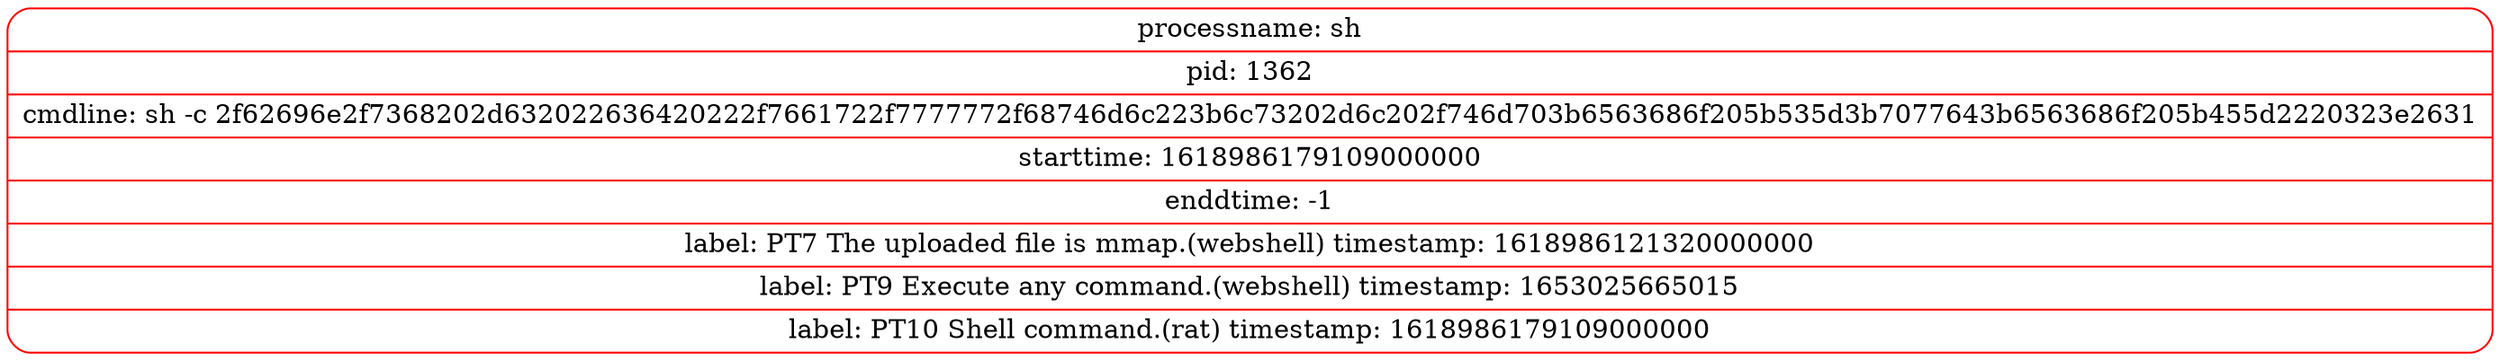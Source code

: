digraph graph1 {
node [shape = Mrecord];
table158 [label = "{<head>processname: sh | pid: 1362 | cmdline: sh -c 2f62696e2f7368202d632022636420222f7661722f7777772f68746d6c223b6c73202d6c202f746d703b6563686f205b535d3b7077643b6563686f205b455d2220323e2631 | starttime: 1618986179109000000 | enddtime: -1 | label: PT7 The uploaded file is mmap.(webshell) timestamp: 1618986121320000000 | label: PT9 Execute any command.(webshell) timestamp: 1653025665015 | label: PT10 Shell command.(rat) timestamp: 1618986179109000000}", color = red];
}
